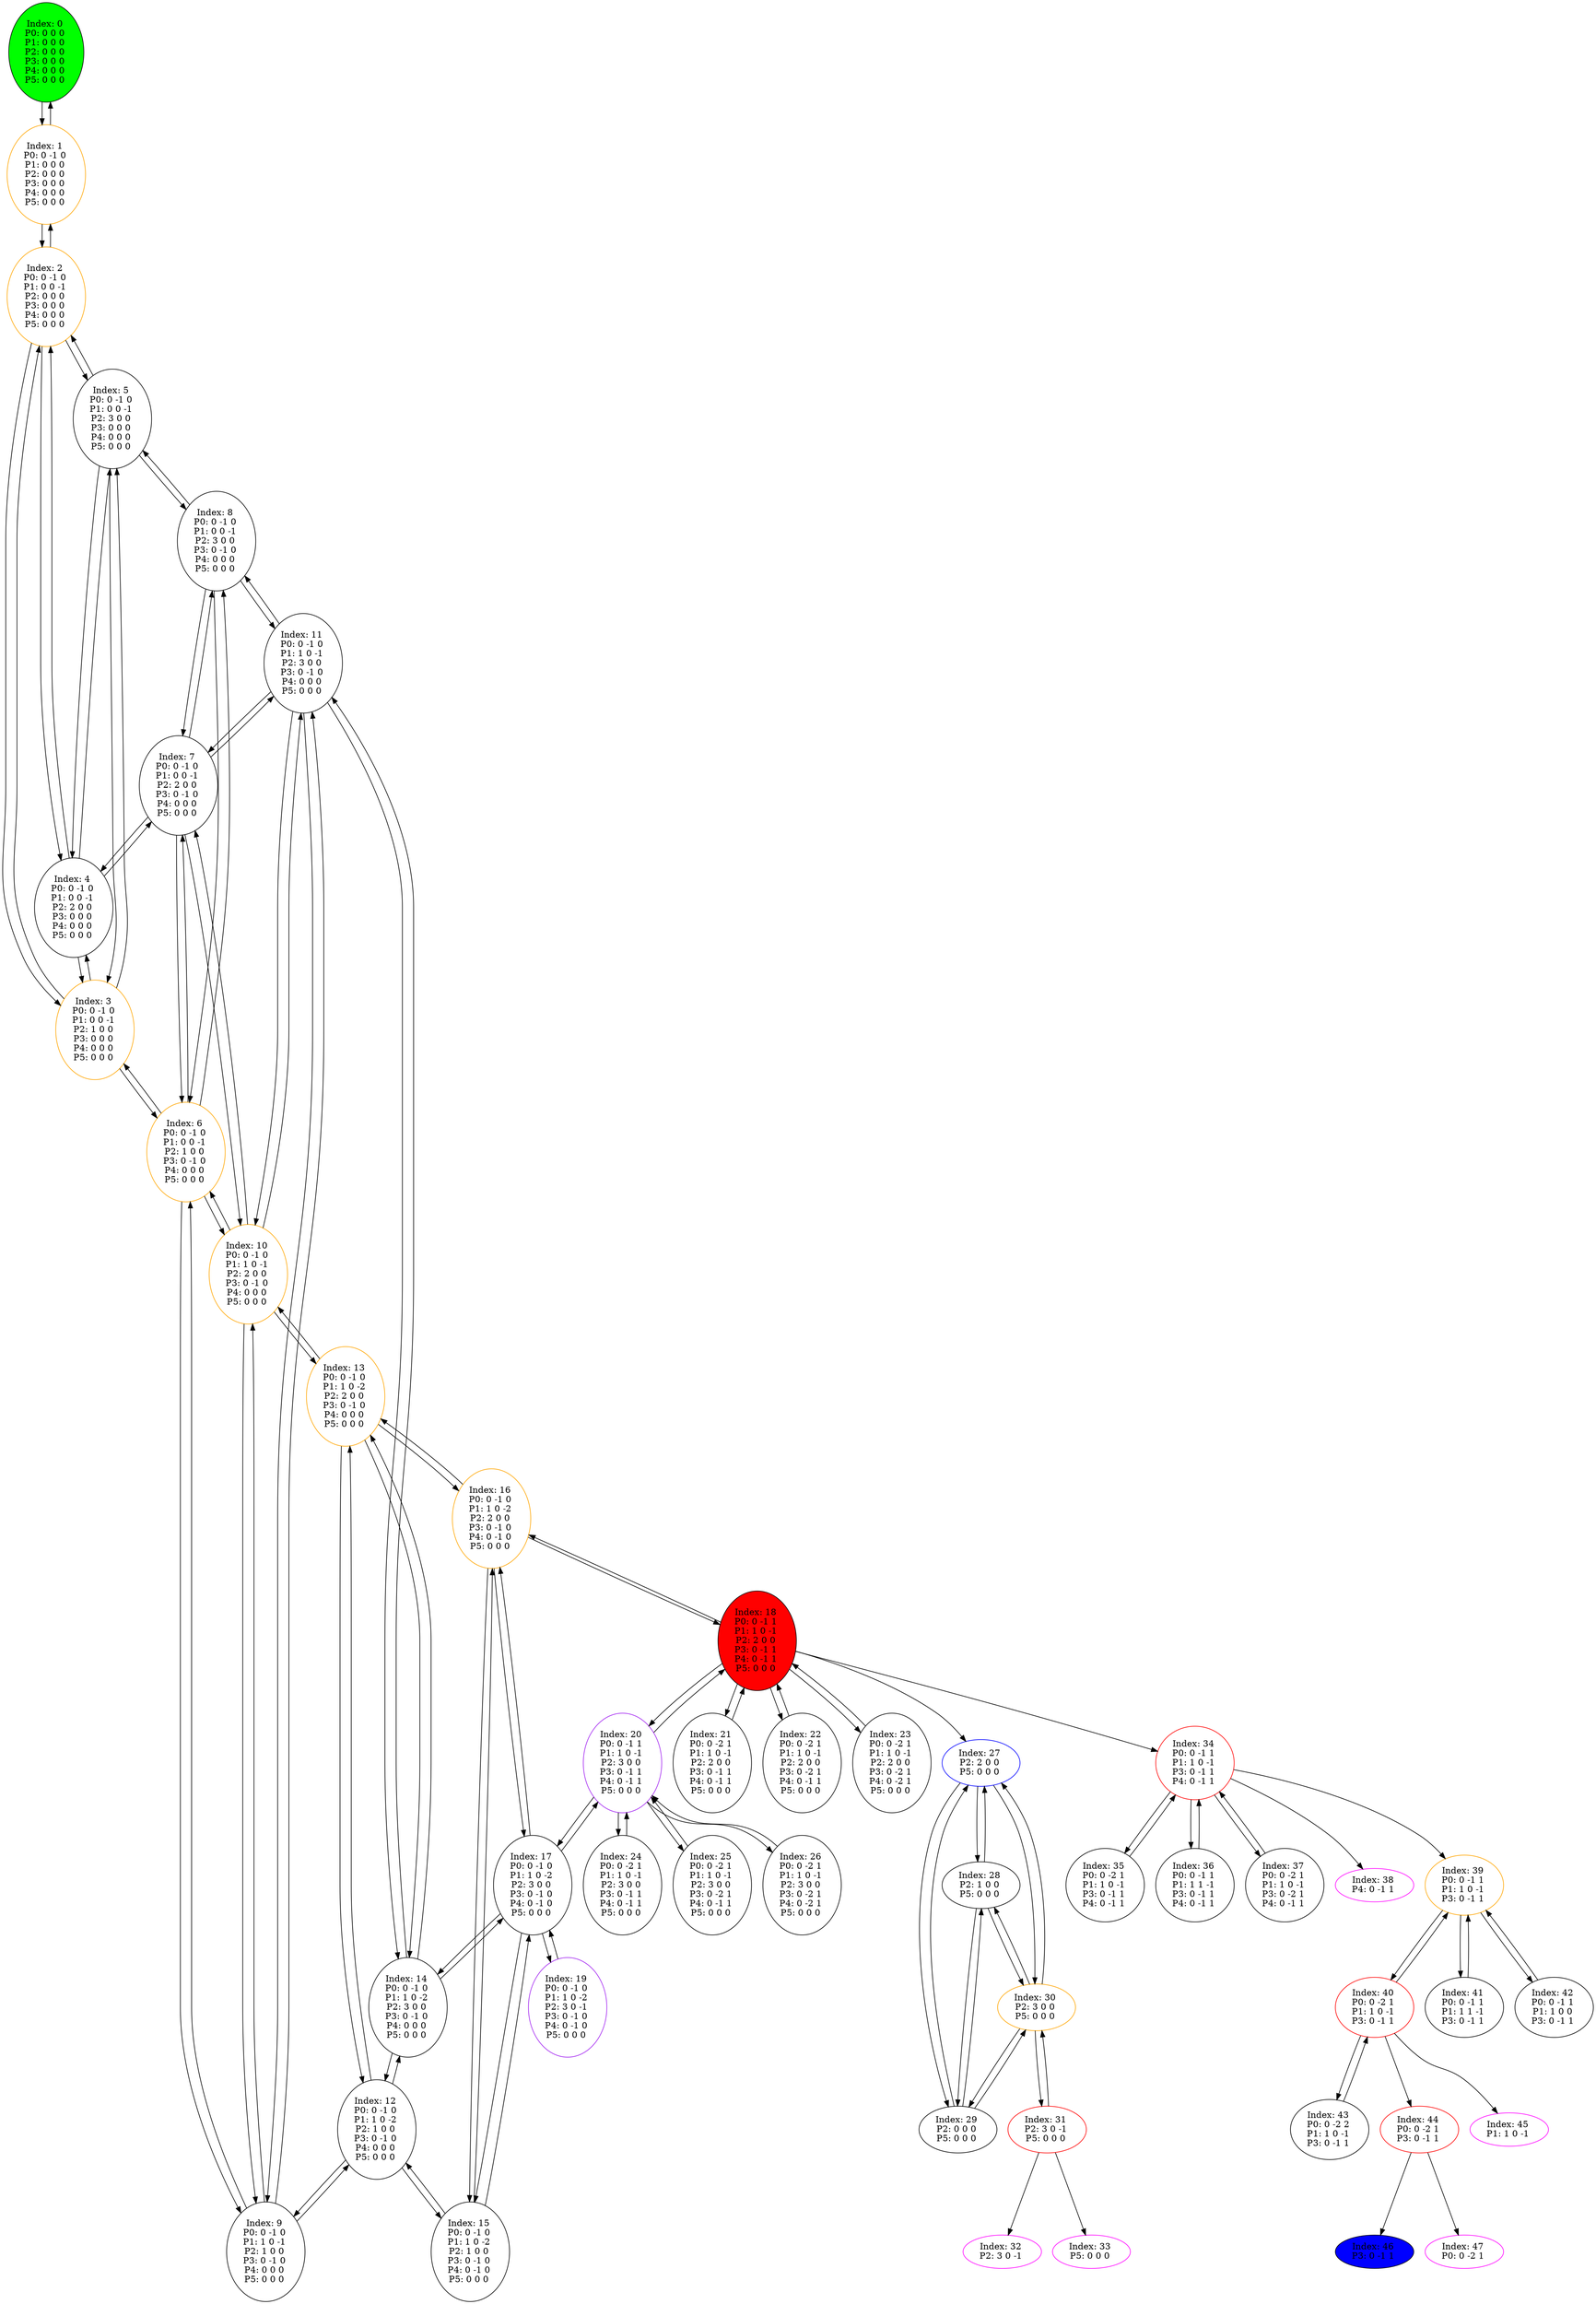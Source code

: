 digraph G {
color = "black"
0[label = "Index: 0 
P0: 0 0 0 
P1: 0 0 0 
P2: 0 0 0 
P3: 0 0 0 
P4: 0 0 0 
P5: 0 0 0 
", style="filled", fillcolor = "green"]
1[label = "Index: 1 
P0: 0 -1 0 
P1: 0 0 0 
P2: 0 0 0 
P3: 0 0 0 
P4: 0 0 0 
P5: 0 0 0 
", color = "orange"]
2[label = "Index: 2 
P0: 0 -1 0 
P1: 0 0 -1 
P2: 0 0 0 
P3: 0 0 0 
P4: 0 0 0 
P5: 0 0 0 
", color = "orange"]
3[label = "Index: 3 
P0: 0 -1 0 
P1: 0 0 -1 
P2: 1 0 0 
P3: 0 0 0 
P4: 0 0 0 
P5: 0 0 0 
", color = "orange"]
4[label = "Index: 4 
P0: 0 -1 0 
P1: 0 0 -1 
P2: 2 0 0 
P3: 0 0 0 
P4: 0 0 0 
P5: 0 0 0 
"]
5[label = "Index: 5 
P0: 0 -1 0 
P1: 0 0 -1 
P2: 3 0 0 
P3: 0 0 0 
P4: 0 0 0 
P5: 0 0 0 
"]
6[label = "Index: 6 
P0: 0 -1 0 
P1: 0 0 -1 
P2: 1 0 0 
P3: 0 -1 0 
P4: 0 0 0 
P5: 0 0 0 
", color = "orange"]
7[label = "Index: 7 
P0: 0 -1 0 
P1: 0 0 -1 
P2: 2 0 0 
P3: 0 -1 0 
P4: 0 0 0 
P5: 0 0 0 
"]
8[label = "Index: 8 
P0: 0 -1 0 
P1: 0 0 -1 
P2: 3 0 0 
P3: 0 -1 0 
P4: 0 0 0 
P5: 0 0 0 
"]
9[label = "Index: 9 
P0: 0 -1 0 
P1: 1 0 -1 
P2: 1 0 0 
P3: 0 -1 0 
P4: 0 0 0 
P5: 0 0 0 
"]
10[label = "Index: 10 
P0: 0 -1 0 
P1: 1 0 -1 
P2: 2 0 0 
P3: 0 -1 0 
P4: 0 0 0 
P5: 0 0 0 
", color = "orange"]
11[label = "Index: 11 
P0: 0 -1 0 
P1: 1 0 -1 
P2: 3 0 0 
P3: 0 -1 0 
P4: 0 0 0 
P5: 0 0 0 
"]
12[label = "Index: 12 
P0: 0 -1 0 
P1: 1 0 -2 
P2: 1 0 0 
P3: 0 -1 0 
P4: 0 0 0 
P5: 0 0 0 
"]
13[label = "Index: 13 
P0: 0 -1 0 
P1: 1 0 -2 
P2: 2 0 0 
P3: 0 -1 0 
P4: 0 0 0 
P5: 0 0 0 
", color = "orange"]
14[label = "Index: 14 
P0: 0 -1 0 
P1: 1 0 -2 
P2: 3 0 0 
P3: 0 -1 0 
P4: 0 0 0 
P5: 0 0 0 
"]
15[label = "Index: 15 
P0: 0 -1 0 
P1: 1 0 -2 
P2: 1 0 0 
P3: 0 -1 0 
P4: 0 -1 0 
P5: 0 0 0 
"]
16[label = "Index: 16 
P0: 0 -1 0 
P1: 1 0 -2 
P2: 2 0 0 
P3: 0 -1 0 
P4: 0 -1 0 
P5: 0 0 0 
", color = "orange"]
17[label = "Index: 17 
P0: 0 -1 0 
P1: 1 0 -2 
P2: 3 0 0 
P3: 0 -1 0 
P4: 0 -1 0 
P5: 0 0 0 
"]
18[label = "Index: 18 
P0: 0 -1 1 
P1: 1 0 -1 
P2: 2 0 0 
P3: 0 -1 1 
P4: 0 -1 1 
P5: 0 0 0 
", style="filled", fillcolor = "red"]
19[label = "Index: 19 
P0: 0 -1 0 
P1: 1 0 -2 
P2: 3 0 -1 
P3: 0 -1 0 
P4: 0 -1 0 
P5: 0 0 0 
", color = "purple"]
20[label = "Index: 20 
P0: 0 -1 1 
P1: 1 0 -1 
P2: 3 0 0 
P3: 0 -1 1 
P4: 0 -1 1 
P5: 0 0 0 
", color = "purple"]
21[label = "Index: 21 
P0: 0 -2 1 
P1: 1 0 -1 
P2: 2 0 0 
P3: 0 -1 1 
P4: 0 -1 1 
P5: 0 0 0 
"]
22[label = "Index: 22 
P0: 0 -2 1 
P1: 1 0 -1 
P2: 2 0 0 
P3: 0 -2 1 
P4: 0 -1 1 
P5: 0 0 0 
"]
23[label = "Index: 23 
P0: 0 -2 1 
P1: 1 0 -1 
P2: 2 0 0 
P3: 0 -2 1 
P4: 0 -2 1 
P5: 0 0 0 
"]
24[label = "Index: 24 
P0: 0 -2 1 
P1: 1 0 -1 
P2: 3 0 0 
P3: 0 -1 1 
P4: 0 -1 1 
P5: 0 0 0 
"]
25[label = "Index: 25 
P0: 0 -2 1 
P1: 1 0 -1 
P2: 3 0 0 
P3: 0 -2 1 
P4: 0 -1 1 
P5: 0 0 0 
"]
26[label = "Index: 26 
P0: 0 -2 1 
P1: 1 0 -1 
P2: 3 0 0 
P3: 0 -2 1 
P4: 0 -2 1 
P5: 0 0 0 
"]
27[label = "Index: 27 
P2: 2 0 0 
P5: 0 0 0 
", color = "blue"]
28[label = "Index: 28 
P2: 1 0 0 
P5: 0 0 0 
"]
29[label = "Index: 29 
P2: 0 0 0 
P5: 0 0 0 
"]
30[label = "Index: 30 
P2: 3 0 0 
P5: 0 0 0 
", color = "orange"]
31[label = "Index: 31 
P2: 3 0 -1 
P5: 0 0 0 
", color = "red"]
32[label = "Index: 32 
P2: 3 0 -1 
", color = "fuchsia"]
33[label = "Index: 33 
P5: 0 0 0 
", color = "fuchsia"]
34[label = "Index: 34 
P0: 0 -1 1 
P1: 1 0 -1 
P3: 0 -1 1 
P4: 0 -1 1 
", color = "red"]
35[label = "Index: 35 
P0: 0 -2 1 
P1: 1 0 -1 
P3: 0 -1 1 
P4: 0 -1 1 
"]
36[label = "Index: 36 
P0: 0 -1 1 
P1: 1 1 -1 
P3: 0 -1 1 
P4: 0 -1 1 
"]
37[label = "Index: 37 
P0: 0 -2 1 
P1: 1 0 -1 
P3: 0 -2 1 
P4: 0 -1 1 
"]
38[label = "Index: 38 
P4: 0 -1 1 
", color = "fuchsia"]
39[label = "Index: 39 
P0: 0 -1 1 
P1: 1 0 -1 
P3: 0 -1 1 
", color = "orange"]
40[label = "Index: 40 
P0: 0 -2 1 
P1: 1 0 -1 
P3: 0 -1 1 
", color = "red"]
41[label = "Index: 41 
P0: 0 -1 1 
P1: 1 1 -1 
P3: 0 -1 1 
"]
42[label = "Index: 42 
P0: 0 -1 1 
P1: 1 0 0 
P3: 0 -1 1 
"]
43[label = "Index: 43 
P0: 0 -2 2 
P1: 1 0 -1 
P3: 0 -1 1 
"]
44[label = "Index: 44 
P0: 0 -2 1 
P3: 0 -1 1 
", color = "red"]
45[label = "Index: 45 
P1: 1 0 -1 
", color = "fuchsia"]
46[label = "Index: 46 
P3: 0 -1 1 
", style="filled", fillcolor = "blue"]
47[label = "Index: 47 
P0: 0 -2 1 
", color = "fuchsia"]
0 -> 1

1 -> 0
1 -> 2

2 -> 1
2 -> 3
2 -> 4
2 -> 5

3 -> 2
3 -> 4
3 -> 5
3 -> 6

4 -> 2
4 -> 3
4 -> 5
4 -> 7

5 -> 2
5 -> 3
5 -> 4
5 -> 8

6 -> 3
6 -> 9
6 -> 7
6 -> 8
6 -> 10

7 -> 4
7 -> 6
7 -> 10
7 -> 8
7 -> 11

8 -> 5
8 -> 6
8 -> 7
8 -> 11

9 -> 6
9 -> 12
9 -> 10
9 -> 11

10 -> 6
10 -> 7
10 -> 9
10 -> 13
10 -> 11

11 -> 7
11 -> 8
11 -> 9
11 -> 10
11 -> 14

12 -> 9
12 -> 13
12 -> 14
12 -> 15

13 -> 10
13 -> 12
13 -> 14
13 -> 16

14 -> 11
14 -> 12
14 -> 13
14 -> 17

15 -> 12
15 -> 16
15 -> 17

16 -> 13
16 -> 15
16 -> 17
16 -> 18

17 -> 14
17 -> 15
17 -> 16
17 -> 19
17 -> 20

18 -> 16
18 -> 21
18 -> 20
18 -> 22
18 -> 23
18 -> 27
18 -> 34

19 -> 17

20 -> 17
20 -> 18
20 -> 24
20 -> 25
20 -> 26

21 -> 18

22 -> 18

23 -> 18

24 -> 20

25 -> 20

26 -> 20

27 -> 28
27 -> 29
27 -> 30

28 -> 27
28 -> 29
28 -> 30

29 -> 27
29 -> 28
29 -> 30

30 -> 27
30 -> 28
30 -> 29
30 -> 31

31 -> 30
31 -> 33
31 -> 32

34 -> 35
34 -> 36
34 -> 37
34 -> 38
34 -> 39

35 -> 34

36 -> 34

37 -> 34

39 -> 40
39 -> 41
39 -> 42

40 -> 39
40 -> 43
40 -> 44
40 -> 45

41 -> 39

42 -> 39

43 -> 40

44 -> 46
44 -> 47

}
